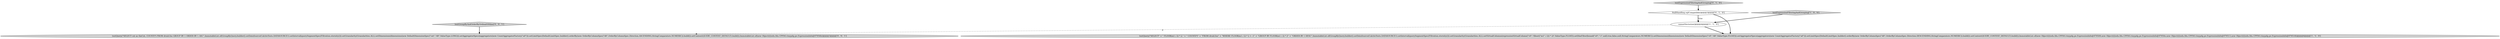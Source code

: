 digraph {
2 [style = filled, label = "testExpressionFilteringAndGrouping['1', '0', '0']", fillcolor = lightgray, shape = diamond image = "AAA0AAABBB1BBB"];
4 [style = filled, label = "NullHandling.sqlCompatible()@@@3@@@['0', '1', '0']", fillcolor = white, shape = diamond image = "AAA1AAABBB2BBB"];
1 [style = filled, label = "cannotVectorize()@@@4@@@['1', '1', '0']", fillcolor = white, shape = ellipse image = "AAA0AAABBB1BBB"];
5 [style = filled, label = "testQuery(\"SELECT cnt as theCnt, COUNT(*) FROM druid.foo GROUP BY 1 ORDER BY 1 ASC\",ImmutableList.of(GroupByQuery.builder().setDataSource(CalciteTests.DATASOURCE1).setInterval(querySegmentSpec(Filtration.eternity())).setGranularity(Granularities.ALL).setDimensions(dimensions(new DefaultDimensionSpec(\"cnt\",\"d0\",ValueType.LONG))).setAggregatorSpecs(aggregators(new CountAggregatorFactory(\"a0\"))).setLimitSpec(DefaultLimitSpec.builder().orderBy(new OrderByColumnSpec(\"d0\",OrderByColumnSpec.Direction.ASCENDING,StringComparators.NUMERIC)).build()).setContext(QUERY_CONTEXT_DEFAULT).build()),ImmutableList.of(new Object((((edu.fdu.CPPDG.tinypdg.pe.ExpressionInfo@97956b))@@@3@@@['0', '0', '1']", fillcolor = lightgray, shape = ellipse image = "AAA0AAABBB3BBB"];
6 [style = filled, label = "testGroupByAndOrderByOrdinalOfAlias['0', '0', '1']", fillcolor = lightgray, shape = diamond image = "AAA0AAABBB3BBB"];
0 [style = filled, label = "testQuery(\"SELECT\" + \" FLOOR(m1 / 2) * 2,\" + \" COUNT(*)\" + \"FROM druid.foo\" + \"WHERE FLOOR(m1 / 2) * 2 > -1\" + \"GROUP BY FLOOR(m1 / 2) * 2\" + \"ORDER BY 1 DESC\",ImmutableList.of(GroupByQuery.builder().setDataSource(CalciteTests.DATASOURCE1).setInterval(querySegmentSpec(Filtration.eternity())).setGranularity(Granularities.ALL).setVirtualColumns(expressionVirtualColumn(\"v0\",\"(floor((\"m1\" / 2)) * 2)\",ValueType.FLOAT)).setDimFilter(bound(\"v0\",\"-1\",null,true,false,null,StringComparators.NUMERIC)).setDimensions(dimensions(new DefaultDimensionSpec(\"v0\",\"d0\",ValueType.FLOAT))).setAggregatorSpecs(aggregators(new CountAggregatorFactory(\"a0\"))).setLimitSpec(DefaultLimitSpec.builder().orderBy(new OrderByColumnSpec(\"d0\",OrderByColumnSpec.Direction.DESCENDING,StringComparators.NUMERIC)).build()).setContext(QUERY_CONTEXT_DEFAULT).build()),ImmutableList.of(new Object((((edu.fdu.CPPDG.tinypdg.pe.ExpressionInfo@979509,new Object((((edu.fdu.CPPDG.tinypdg.pe.ExpressionInfo@97950e,new Object((((edu.fdu.CPPDG.tinypdg.pe.ExpressionInfo@979513,new Object((((edu.fdu.CPPDG.tinypdg.pe.ExpressionInfo@979518))@@@6@@@['1', '1', '0']", fillcolor = lightgray, shape = ellipse image = "AAA0AAABBB1BBB"];
3 [style = filled, label = "testExpressionFilteringAndGrouping['0', '1', '0']", fillcolor = lightgray, shape = diamond image = "AAA0AAABBB2BBB"];
1->5 [style = dashed, label="0"];
4->1 [style = dotted, label="true"];
2->1 [style = bold, label=""];
6->5 [style = bold, label=""];
3->4 [style = bold, label=""];
4->0 [style = bold, label=""];
4->1 [style = bold, label=""];
1->0 [style = bold, label=""];
}
